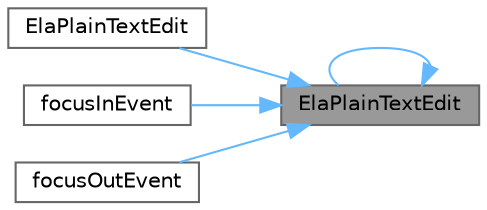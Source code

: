 digraph "ElaPlainTextEdit"
{
 // LATEX_PDF_SIZE
  bgcolor="transparent";
  edge [fontname=Helvetica,fontsize=10,labelfontname=Helvetica,labelfontsize=10];
  node [fontname=Helvetica,fontsize=10,shape=box,height=0.2,width=0.4];
  rankdir="RL";
  Node1 [id="Node000001",label="ElaPlainTextEdit",height=0.2,width=0.4,color="gray40", fillcolor="grey60", style="filled", fontcolor="black",tooltip="构造函数，初始化纯文本编辑框"];
  Node1 -> Node2 [id="edge1_Node000001_Node000002",dir="back",color="steelblue1",style="solid",tooltip=" "];
  Node2 [id="Node000002",label="ElaPlainTextEdit",height=0.2,width=0.4,color="grey40", fillcolor="white", style="filled",URL="$class_ela_plain_text_edit.html#ad39110927e3babb9a98230617318438d",tooltip="构造函数，初始化带文本的纯文本编辑框"];
  Node1 -> Node1 [id="edge2_Node000001_Node000001",dir="back",color="steelblue1",style="solid",tooltip=" "];
  Node1 -> Node3 [id="edge3_Node000001_Node000003",dir="back",color="steelblue1",style="solid",tooltip=" "];
  Node3 [id="Node000003",label="focusInEvent",height=0.2,width=0.4,color="grey40", fillcolor="white", style="filled",URL="$class_ela_plain_text_edit.html#abe839d2e8f13054e4eaf762f8ec98e50",tooltip="焦点进入事件处理"];
  Node1 -> Node4 [id="edge4_Node000001_Node000004",dir="back",color="steelblue1",style="solid",tooltip=" "];
  Node4 [id="Node000004",label="focusOutEvent",height=0.2,width=0.4,color="grey40", fillcolor="white", style="filled",URL="$class_ela_plain_text_edit.html#a34b9c9f85e5a9f57123a2ac7398fa7d2",tooltip="焦点离开事件处理"];
}
